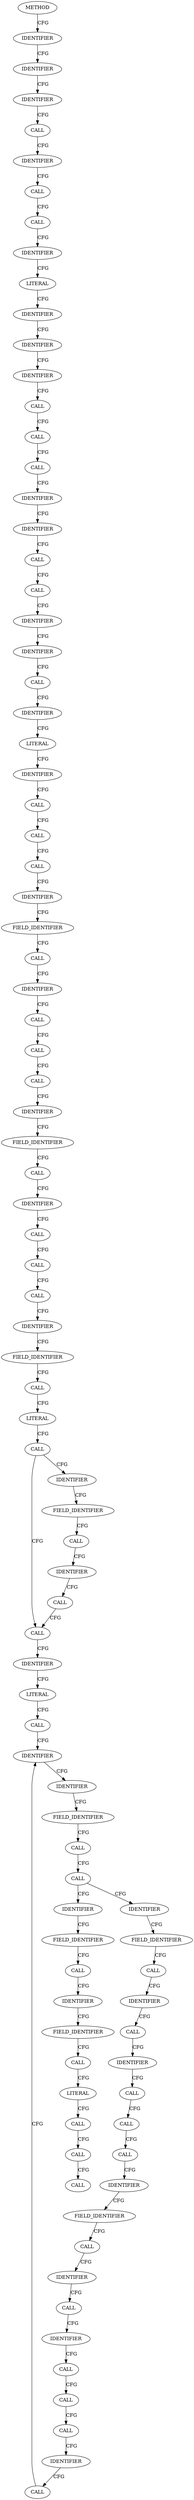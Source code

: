 strict digraph "" {
	node [label="\N"];
	1478	[ARGUMENT_INDEX=2,
		CODE=expected_crc,
		COLUMN_NUMBER=13,
		LINE_NUMBER=503,
		NAME=expected_crc,
		ORDER=2,
		TYPE_FULL_NAME=u32,
		filename="messenger_v2.c",
		label=IDENTIFIER];
	1476	[ARGUMENT_INDEX=-1,
		CODE="crc != expected_crc",
		COLUMN_NUMBER=6,
		DISPATCH_TYPE=STATIC_DISPATCH,
		LINE_NUMBER=503,
		METHOD_FULL_NAME="<operator>.notEquals",
		NAME="<operator>.notEquals",
		ORDER=1,
		TYPE_FULL_NAME="<empty>",
		filename="messenger_v2.c",
		label=CALL];
	1478 -> 1476	[label=CFG];
	1488	[ARGUMENT_INDEX=1,
		CODE=desc,
		COLUMN_NUMBER=9,
		LINE_NUMBER=509,
		NAME=desc,
		ORDER=1,
		TYPE_FULL_NAME="ceph_frame_desc*",
		filename="messenger_v2.c",
		label=IDENTIFIER];
	1476 -> 1488	[label=CFG];
	1489	[ARGUMENT_INDEX=2,
		CODE=0,
		COLUMN_NUMBER=15,
		LINE_NUMBER=509,
		ORDER=2,
		TYPE_FULL_NAME=int,
		filename="messenger_v2.c",
		label=LITERAL];
	1492	[ARGUMENT_INDEX=1,
		CODE=desc,
		COLUMN_NUMBER=26,
		LINE_NUMBER=509,
		NAME=desc,
		ORDER=1,
		TYPE_FULL_NAME="ceph_frame_desc*",
		filename="messenger_v2.c",
		label=IDENTIFIER];
	1489 -> 1492	[label=CFG];
	1491	[ARGUMENT_INDEX=1,
		CODE="*desc",
		COLUMN_NUMBER=25,
		DISPATCH_TYPE=STATIC_DISPATCH,
		LINE_NUMBER=509,
		METHOD_FULL_NAME="<operator>.indirection",
		NAME="<operator>.indirection",
		ORDER=1,
		TYPE_FULL_NAME="<empty>",
		filename="messenger_v2.c",
		label=CALL];
	1492 -> 1491	[label=CFG];
	1495	[ARGUMENT_INDEX=1,
		CODE=desc,
		COLUMN_NUMBER=2,
		LINE_NUMBER=511,
		NAME=desc,
		ORDER=1,
		TYPE_FULL_NAME="ceph_frame_desc*",
		filename="messenger_v2.c",
		label=IDENTIFIER];
	1496	[ARGUMENT_INDEX=2,
		CANONICAL_NAME=fd_tag,
		CODE=fd_tag,
		COLUMN_NUMBER=2,
		LINE_NUMBER=511,
		ORDER=2,
		filename="messenger_v2.c",
		label=FIELD_IDENTIFIER];
	1495 -> 1496	[label=CFG];
	1494	[ARGUMENT_INDEX=1,
		CODE="desc->fd_tag",
		COLUMN_NUMBER=2,
		DISPATCH_TYPE=STATIC_DISPATCH,
		LINE_NUMBER=511,
		METHOD_FULL_NAME="<operator>.indirectFieldAccess",
		NAME="<operator>.indirectFieldAccess",
		ORDER=1,
		TYPE_FULL_NAME="<empty>",
		filename="messenger_v2.c",
		label=CALL];
	1496 -> 1494	[label=CFG];
	1535	[ARGUMENT_INDEX=2,
		CODE="desc->fd_seg_cnt",
		COLUMN_NUMBER=18,
		DISPATCH_TYPE=STATIC_DISPATCH,
		LINE_NUMBER=518,
		METHOD_FULL_NAME="<operator>.indirectFieldAccess",
		NAME="<operator>.indirectFieldAccess",
		ORDER=2,
		TYPE_FULL_NAME="<empty>",
		filename="messenger_v2.c",
		label=CALL];
	1533	[ARGUMENT_INDEX=2,
		CODE="i < desc->fd_seg_cnt",
		COLUMN_NUMBER=14,
		DISPATCH_TYPE=STATIC_DISPATCH,
		LINE_NUMBER=518,
		METHOD_FULL_NAME="<operator>.lessThan",
		NAME="<operator>.lessThan",
		ORDER=2,
		TYPE_FULL_NAME="<empty>",
		filename="messenger_v2.c",
		label=CALL];
	1535 -> 1533	[label=CFG];
	1563	[ARGUMENT_INDEX=1,
		CODE=desc,
		COLUMN_NUMBER=7,
		LINE_NUMBER=527,
		NAME=desc,
		ORDER=1,
		TYPE_FULL_NAME="ceph_frame_desc*",
		filename="messenger_v2.c",
		label=IDENTIFIER];
	1533 -> 1563	[label=CFG];
	1544	[ARGUMENT_INDEX=1,
		CODE=desc,
		COLUMN_NUMBER=3,
		LINE_NUMBER=519,
		NAME=desc,
		ORDER=1,
		TYPE_FULL_NAME="ceph_frame_desc*",
		filename="messenger_v2.c",
		label=IDENTIFIER];
	1533 -> 1544	[label=CFG];
	1499	[ARGUMENT_INDEX=1,
		CODE=p,
		COLUMN_NUMBER=32,
		LINE_NUMBER=511,
		NAME=p,
		ORDER=1,
		TYPE_FULL_NAME="void*",
		filename="messenger_v2.c",
		label=IDENTIFIER];
	1498	[ARGUMENT_INDEX=1,
		CODE="&p",
		COLUMN_NUMBER=31,
		DISPATCH_TYPE=STATIC_DISPATCH,
		LINE_NUMBER=511,
		METHOD_FULL_NAME="<operator>.addressOf",
		NAME="<operator>.addressOf",
		ORDER=1,
		TYPE_FULL_NAME="<empty>",
		filename="messenger_v2.c",
		label=CALL];
	1499 -> 1498	[label=CFG];
	1497	[ARGUMENT_INDEX=2,
		CODE="ceph_decode_8(&p)",
		COLUMN_NUMBER=17,
		DISPATCH_TYPE=STATIC_DISPATCH,
		LINE_NUMBER=511,
		METHOD_FULL_NAME=ceph_decode_8,
		NAME=ceph_decode_8,
		ORDER=2,
		TYPE_FULL_NAME="<empty>",
		filename="messenger_v2.c",
		label=CALL];
	1498 -> 1497	[label=CFG];
	1513	[ARGUMENT_INDEX=2,
		CODE=1,
		COLUMN_NUMBER=25,
		LINE_NUMBER=513,
		ORDER=2,
		TYPE_FULL_NAME=int,
		filename="messenger_v2.c",
		label=LITERAL];
	1509	[ARGUMENT_INDEX=1,
		CODE="desc->fd_seg_cnt < 1",
		COLUMN_NUMBER=6,
		DISPATCH_TYPE=STATIC_DISPATCH,
		LINE_NUMBER=513,
		METHOD_FULL_NAME="<operator>.lessThan",
		NAME="<operator>.lessThan",
		ORDER=1,
		TYPE_FULL_NAME="<empty>",
		filename="messenger_v2.c",
		label=CALL];
	1513 -> 1509	[label=CFG];
	1508	[ARGUMENT_INDEX=-1,
		CODE="desc->fd_seg_cnt < 1 ||
	    desc->fd_seg_cnt > CEPH_FRAME_MAX_SEGMENT_COUNT",
		COLUMN_NUMBER=6,
		DISPATCH_TYPE=STATIC_DISPATCH,
		LINE_NUMBER=513,
		METHOD_FULL_NAME="<operator>.logicalOr",
		NAME="<operator>.logicalOr",
		ORDER=1,
		TYPE_FULL_NAME="<empty>",
		filename="messenger_v2.c",
		label=CALL];
	1509 -> 1508	[label=CFG];
	1516	[ARGUMENT_INDEX=1,
		CODE=desc,
		COLUMN_NUMBER=6,
		LINE_NUMBER=514,
		NAME=desc,
		ORDER=1,
		TYPE_FULL_NAME="ceph_frame_desc*",
		filename="messenger_v2.c",
		label=IDENTIFIER];
	1509 -> 1516	[label=CFG];
	1564	[ARGUMENT_INDEX=2,
		CANONICAL_NAME=fd_lens,
		CODE=fd_lens,
		COLUMN_NUMBER=7,
		LINE_NUMBER=527,
		ORDER=2,
		filename="messenger_v2.c",
		label=FIELD_IDENTIFIER];
	1562	[ARGUMENT_INDEX=1,
		CODE="desc->fd_lens",
		COLUMN_NUMBER=7,
		DISPATCH_TYPE=STATIC_DISPATCH,
		LINE_NUMBER=527,
		METHOD_FULL_NAME="<operator>.indirectFieldAccess",
		NAME="<operator>.indirectFieldAccess",
		ORDER=1,
		TYPE_FULL_NAME="<empty>",
		filename="messenger_v2.c",
		label=CALL];
	1564 -> 1562	[label=CFG];
	1567	[ARGUMENT_INDEX=1,
		CODE=desc,
		COLUMN_NUMBER=21,
		LINE_NUMBER=527,
		NAME=desc,
		ORDER=1,
		TYPE_FULL_NAME="ceph_frame_desc*",
		filename="messenger_v2.c",
		label=IDENTIFIER];
	1562 -> 1567	[label=CFG];
	1514	[ARGUMENT_INDEX=2,
		CODE="desc->fd_seg_cnt > CEPH_FRAME_MAX_SEGMENT_COUNT",
		COLUMN_NUMBER=6,
		DISPATCH_TYPE=STATIC_DISPATCH,
		LINE_NUMBER=514,
		METHOD_FULL_NAME="<operator>.greaterThan",
		NAME="<operator>.greaterThan",
		ORDER=2,
		TYPE_FULL_NAME="<empty>",
		filename="messenger_v2.c",
		label=CALL];
	1514 -> 1508	[label=CFG];
	1531	[ARGUMENT_INDEX=1,
		CODE=i,
		COLUMN_NUMBER=7,
		LINE_NUMBER=518,
		NAME=i,
		ORDER=1,
		TYPE_FULL_NAME=int,
		filename="messenger_v2.c",
		label=IDENTIFIER];
	1508 -> 1531	[label=CFG];
	1448	[AST_PARENT_FULL_NAME="messenger_v2.c:<global>",
		AST_PARENT_TYPE=TYPE_DECL,
		CODE="static int decode_preamble(void *p, struct ceph_frame_desc *desc)
{
	void *crcp = p + CEPH_PREAMBLE_LEN - CEPH_CRC_LEN;
	u32 crc, \
expected_crc;
	int i;

	crc = crc32c(0, p, crcp - p);
	expected_crc = get_unaligned_le32(crcp);
	if (crc != expected_crc) {
		pr_\
err(\"bad preamble crc, calculated %u, expected %u\\n\",
		       crc, expected_crc);
		return -EBADMSG;
	}

	memset(desc, 0, sizeof(*\
desc));

	desc->fd_tag = ceph_decode_8(&p);
	desc->fd_seg_cnt = ceph_decode_8(&p);
	if (desc->fd_seg_cnt < 1 ||
	    desc->fd_seg_\
cnt > CEPH_FRAME_MAX_SEGMENT_COUNT) {
		pr_err(\"bad segment count %d\\n\", desc->fd_seg_cnt);
		return -EINVAL;
	}
	for (i = 0; i < \
desc->fd_seg_cnt; i++) {
		desc->fd_lens[i] = ceph_decode_32(&p);
		desc->fd_aligns[i] = ceph_decode_16(&p);
	}

	/*
	 * This would \
fire for FRAME_TAG_WAIT (it has one empty
	 * segment), but we should never get it as client.
	 */
	if (!desc->fd_lens[desc->fd_\
seg_cnt - 1]) {
		pr_err(\"last segment empty\\n\");
		return -EINVAL;
	}

	if (desc->fd_l...",
		COLUMN_NUMBER=1,
		COLUMN_NUMBER_END=1,
		FILENAME="messenger_v2.c",
		FULL_NAME=decode_preamble,
		IS_EXTERNAL=false,
		LINE_NUMBER=495,
		LINE_NUMBER_END=550,
		NAME=decode_preamble,
		ORDER=36,
		SIGNATURE="int decode_preamble (void*,ceph_frame_desc*)",
		filename="messenger_v2.c",
		label=METHOD];
	1454	[ARGUMENT_INDEX=1,
		CODE=crcp,
		COLUMN_NUMBER=8,
		LINE_NUMBER=497,
		NAME=crcp,
		ORDER=1,
		TYPE_FULL_NAME="void*",
		filename="messenger_v2.c",
		label=IDENTIFIER];
	1448 -> 1454	[label=CFG];
	1457	[ARGUMENT_INDEX=1,
		CODE=p,
		COLUMN_NUMBER=15,
		LINE_NUMBER=497,
		NAME=p,
		ORDER=1,
		TYPE_FULL_NAME="void*",
		filename="messenger_v2.c",
		label=IDENTIFIER];
	1454 -> 1457	[label=CFG];
	1563 -> 1564	[label=CFG];
	1458	[ARGUMENT_INDEX=2,
		CODE=CEPH_PREAMBLE_LEN,
		COLUMN_NUMBER=19,
		LINE_NUMBER=497,
		NAME=CEPH_PREAMBLE_LEN,
		ORDER=2,
		TYPE_FULL_NAME=ANY,
		filename="messenger_v2.c",
		label=IDENTIFIER];
	1457 -> 1458	[label=CFG];
	1456	[ARGUMENT_INDEX=1,
		CODE="p + CEPH_PREAMBLE_LEN",
		COLUMN_NUMBER=15,
		DISPATCH_TYPE=STATIC_DISPATCH,
		LINE_NUMBER=497,
		METHOD_FULL_NAME="<operator>.addition",
		NAME="<operator>.addition",
		ORDER=1,
		TYPE_FULL_NAME="<empty>",
		filename="messenger_v2.c",
		label=CALL];
	1458 -> 1456	[label=CFG];
	1459	[ARGUMENT_INDEX=2,
		CODE=CEPH_CRC_LEN,
		COLUMN_NUMBER=39,
		LINE_NUMBER=497,
		NAME=CEPH_CRC_LEN,
		ORDER=2,
		TYPE_FULL_NAME=ANY,
		filename="messenger_v2.c",
		label=IDENTIFIER];
	1455	[ARGUMENT_INDEX=2,
		CODE="p + CEPH_PREAMBLE_LEN - CEPH_CRC_LEN",
		COLUMN_NUMBER=15,
		DISPATCH_TYPE=STATIC_DISPATCH,
		LINE_NUMBER=497,
		METHOD_FULL_NAME="<operator>.subtraction",
		NAME="<operator>.subtraction",
		ORDER=2,
		TYPE_FULL_NAME="<empty>",
		filename="messenger_v2.c",
		label=CALL];
	1459 -> 1455	[label=CFG];
	1453	[ARGUMENT_INDEX=-1,
		CODE="*crcp = p + CEPH_PREAMBLE_LEN - CEPH_CRC_LEN",
		COLUMN_NUMBER=7,
		DISPATCH_TYPE=STATIC_DISPATCH,
		LINE_NUMBER=497,
		METHOD_FULL_NAME="<operator>.assignment",
		NAME="<operator>.assignment",
		ORDER=2,
		TYPE_FULL_NAME="<empty>",
		filename="messenger_v2.c",
		label=CALL];
	1455 -> 1453	[label=CFG];
	1554	[ARGUMENT_INDEX=2,
		CANONICAL_NAME=fd_aligns,
		CODE=fd_aligns,
		COLUMN_NUMBER=3,
		LINE_NUMBER=520,
		ORDER=2,
		filename="messenger_v2.c",
		label=FIELD_IDENTIFIER];
	1552	[ARGUMENT_INDEX=1,
		CODE="desc->fd_aligns",
		COLUMN_NUMBER=3,
		DISPATCH_TYPE=STATIC_DISPATCH,
		LINE_NUMBER=520,
		METHOD_FULL_NAME="<operator>.indirectFieldAccess",
		NAME="<operator>.indirectFieldAccess",
		ORDER=1,
		TYPE_FULL_NAME="<empty>",
		filename="messenger_v2.c",
		label=CALL];
	1554 -> 1552	[label=CFG];
	1555	[ARGUMENT_INDEX=2,
		CODE=i,
		COLUMN_NUMBER=19,
		LINE_NUMBER=520,
		NAME=i,
		ORDER=2,
		TYPE_FULL_NAME=int,
		filename="messenger_v2.c",
		label=IDENTIFIER];
	1552 -> 1555	[label=CFG];
	1543	[ARGUMENT_INDEX=1,
		CODE="desc->fd_lens",
		COLUMN_NUMBER=3,
		DISPATCH_TYPE=STATIC_DISPATCH,
		LINE_NUMBER=519,
		METHOD_FULL_NAME="<operator>.indirectFieldAccess",
		NAME="<operator>.indirectFieldAccess",
		ORDER=1,
		TYPE_FULL_NAME="<empty>",
		filename="messenger_v2.c",
		label=CALL];
	1546	[ARGUMENT_INDEX=2,
		CODE=i,
		COLUMN_NUMBER=17,
		LINE_NUMBER=519,
		NAME=i,
		ORDER=2,
		TYPE_FULL_NAME=int,
		filename="messenger_v2.c",
		label=IDENTIFIER];
	1543 -> 1546	[label=CFG];
	1542	[ARGUMENT_INDEX=1,
		CODE="desc->fd_lens[i]",
		COLUMN_NUMBER=3,
		DISPATCH_TYPE=STATIC_DISPATCH,
		LINE_NUMBER=519,
		METHOD_FULL_NAME="<operator>.indirectIndexAccess",
		NAME="<operator>.indirectIndexAccess",
		ORDER=1,
		TYPE_FULL_NAME="<empty>",
		filename="messenger_v2.c",
		label=CALL];
	1546 -> 1542	[label=CFG];
	1477	[ARGUMENT_INDEX=1,
		CODE=crc,
		COLUMN_NUMBER=6,
		LINE_NUMBER=503,
		NAME=crc,
		ORDER=1,
		TYPE_FULL_NAME=u32,
		filename="messenger_v2.c",
		label=IDENTIFIER];
	1477 -> 1478	[label=CFG];
	1512	[ARGUMENT_INDEX=2,
		CANONICAL_NAME=fd_seg_cnt,
		CODE=fd_seg_cnt,
		COLUMN_NUMBER=6,
		LINE_NUMBER=513,
		ORDER=2,
		filename="messenger_v2.c",
		label=FIELD_IDENTIFIER];
	1510	[ARGUMENT_INDEX=1,
		CODE="desc->fd_seg_cnt",
		COLUMN_NUMBER=6,
		DISPATCH_TYPE=STATIC_DISPATCH,
		LINE_NUMBER=513,
		METHOD_FULL_NAME="<operator>.indirectFieldAccess",
		NAME="<operator>.indirectFieldAccess",
		ORDER=1,
		TYPE_FULL_NAME="<empty>",
		filename="messenger_v2.c",
		label=CALL];
	1512 -> 1510	[label=CFG];
	1510 -> 1513	[label=CFG];
	1470	[ARGUMENT_INDEX=2,
		CODE=p,
		COLUMN_NUMBER=28,
		LINE_NUMBER=501,
		NAME=p,
		ORDER=2,
		TYPE_FULL_NAME="void*",
		filename="messenger_v2.c",
		label=IDENTIFIER];
	1468	[ARGUMENT_INDEX=3,
		CODE="crcp - p",
		COLUMN_NUMBER=21,
		DISPATCH_TYPE=STATIC_DISPATCH,
		LINE_NUMBER=501,
		METHOD_FULL_NAME="<operator>.subtraction",
		NAME="<operator>.subtraction",
		ORDER=3,
		TYPE_FULL_NAME="<empty>",
		filename="messenger_v2.c",
		label=CALL];
	1470 -> 1468	[label=CFG];
	1465	[ARGUMENT_INDEX=2,
		CODE="crc32c(0, p, crcp - p)",
		COLUMN_NUMBER=8,
		DISPATCH_TYPE=STATIC_DISPATCH,
		LINE_NUMBER=501,
		METHOD_FULL_NAME=crc32c,
		NAME=crc32c,
		ORDER=2,
		TYPE_FULL_NAME="<empty>",
		filename="messenger_v2.c",
		label=CALL];
	1468 -> 1465	[label=CFG];
	1545	[ARGUMENT_INDEX=2,
		CANONICAL_NAME=fd_lens,
		CODE=fd_lens,
		COLUMN_NUMBER=3,
		LINE_NUMBER=519,
		ORDER=2,
		filename="messenger_v2.c",
		label=FIELD_IDENTIFIER];
	1544 -> 1545	[label=CFG];
	1545 -> 1543	[label=CFG];
	1493	[ARGUMENT_INDEX=-1,
		CODE="desc->fd_tag = ceph_decode_8(&p)",
		COLUMN_NUMBER=2,
		DISPATCH_TYPE=STATIC_DISPATCH,
		LINE_NUMBER=511,
		METHOD_FULL_NAME="<operator>.assignment",
		NAME="<operator>.assignment",
		ORDER=10,
		TYPE_FULL_NAME="<empty>",
		filename="messenger_v2.c",
		label=CALL];
	1497 -> 1493	[label=CFG];
	1502	[ARGUMENT_INDEX=1,
		CODE=desc,
		COLUMN_NUMBER=2,
		LINE_NUMBER=512,
		NAME=desc,
		ORDER=1,
		TYPE_FULL_NAME="ceph_frame_desc*",
		filename="messenger_v2.c",
		label=IDENTIFIER];
	1493 -> 1502	[label=CFG];
	1494 -> 1499	[label=CFG];
	1515	[ARGUMENT_INDEX=1,
		CODE="desc->fd_seg_cnt",
		COLUMN_NUMBER=6,
		DISPATCH_TYPE=STATIC_DISPATCH,
		LINE_NUMBER=514,
		METHOD_FULL_NAME="<operator>.indirectFieldAccess",
		NAME="<operator>.indirectFieldAccess",
		ORDER=1,
		TYPE_FULL_NAME="<empty>",
		filename="messenger_v2.c",
		label=CALL];
	1518	[ARGUMENT_INDEX=2,
		CODE=CEPH_FRAME_MAX_SEGMENT_COUNT,
		COLUMN_NUMBER=25,
		LINE_NUMBER=514,
		NAME=CEPH_FRAME_MAX_SEGMENT_COUNT,
		ORDER=2,
		TYPE_FULL_NAME=ANY,
		filename="messenger_v2.c",
		label=IDENTIFIER];
	1515 -> 1518	[label=CFG];
	1518 -> 1514	[label=CFG];
	1466	[ARGUMENT_INDEX=1,
		CODE=0,
		COLUMN_NUMBER=15,
		LINE_NUMBER=501,
		ORDER=1,
		TYPE_FULL_NAME=int,
		filename="messenger_v2.c",
		label=LITERAL];
	1467	[ARGUMENT_INDEX=2,
		CODE=p,
		COLUMN_NUMBER=18,
		LINE_NUMBER=501,
		NAME=p,
		ORDER=2,
		TYPE_FULL_NAME="void*",
		filename="messenger_v2.c",
		label=IDENTIFIER];
	1466 -> 1467	[label=CFG];
	1469	[ARGUMENT_INDEX=1,
		CODE=crcp,
		COLUMN_NUMBER=21,
		LINE_NUMBER=501,
		NAME=crcp,
		ORDER=1,
		TYPE_FULL_NAME="void*",
		filename="messenger_v2.c",
		label=IDENTIFIER];
	1467 -> 1469	[label=CFG];
	1490	[ARGUMENT_INDEX=3,
		CODE="sizeof(*desc)",
		COLUMN_NUMBER=18,
		DISPATCH_TYPE=STATIC_DISPATCH,
		LINE_NUMBER=509,
		METHOD_FULL_NAME="<operator>.sizeOf",
		NAME="<operator>.sizeOf",
		ORDER=3,
		TYPE_FULL_NAME="<empty>",
		filename="messenger_v2.c",
		label=CALL];
	1487	[ARGUMENT_INDEX=-1,
		CODE="memset(desc, 0, sizeof(*desc))",
		COLUMN_NUMBER=2,
		DISPATCH_TYPE=STATIC_DISPATCH,
		LINE_NUMBER=509,
		METHOD_FULL_NAME=memset,
		NAME=memset,
		ORDER=9,
		TYPE_FULL_NAME="<empty>",
		filename="messenger_v2.c",
		label=CALL];
	1490 -> 1487	[label=CFG];
	1487 -> 1495	[label=CFG];
	1532	[ARGUMENT_INDEX=2,
		CODE=0,
		COLUMN_NUMBER=11,
		LINE_NUMBER=518,
		ORDER=2,
		TYPE_FULL_NAME=int,
		filename="messenger_v2.c",
		label=LITERAL];
	1531 -> 1532	[label=CFG];
	1530	[ARGUMENT_INDEX=-1,
		CODE="i = 0",
		COLUMN_NUMBER=7,
		DISPATCH_TYPE=STATIC_DISPATCH,
		LINE_NUMBER=518,
		METHOD_FULL_NAME="<operator>.assignment",
		NAME="<operator>.assignment",
		ORDER=1,
		TYPE_FULL_NAME="<empty>",
		filename="messenger_v2.c",
		label=CALL];
	1532 -> 1530	[label=CFG];
	1550	[ARGUMENT_INDEX=-1,
		CODE="desc->fd_aligns[i] = ceph_decode_16(&p)",
		COLUMN_NUMBER=3,
		DISPATCH_TYPE=STATIC_DISPATCH,
		LINE_NUMBER=520,
		METHOD_FULL_NAME="<operator>.assignment",
		NAME="<operator>.assignment",
		ORDER=2,
		TYPE_FULL_NAME="<empty>",
		filename="messenger_v2.c",
		label=CALL];
	1539	[ARGUMENT_INDEX=1,
		CODE=i,
		COLUMN_NUMBER=36,
		LINE_NUMBER=518,
		NAME=i,
		ORDER=1,
		TYPE_FULL_NAME=int,
		filename="messenger_v2.c",
		label=IDENTIFIER];
	1550 -> 1539	[label=CFG];
	1538	[ARGUMENT_INDEX=3,
		CODE="i++",
		COLUMN_NUMBER=36,
		DISPATCH_TYPE=STATIC_DISPATCH,
		LINE_NUMBER=518,
		METHOD_FULL_NAME="<operator>.postIncrement",
		NAME="<operator>.postIncrement",
		ORDER=3,
		TYPE_FULL_NAME="<empty>",
		filename="messenger_v2.c",
		label=CALL];
	1539 -> 1538	[label=CFG];
	1456 -> 1459	[label=CFG];
	1469 -> 1470	[label=CFG];
	1464	[ARGUMENT_INDEX=1,
		CODE=crc,
		COLUMN_NUMBER=2,
		LINE_NUMBER=501,
		NAME=crc,
		ORDER=1,
		TYPE_FULL_NAME=u32,
		filename="messenger_v2.c",
		label=IDENTIFIER];
	1464 -> 1466	[label=CFG];
	1551	[ARGUMENT_INDEX=1,
		CODE="desc->fd_aligns[i]",
		COLUMN_NUMBER=3,
		DISPATCH_TYPE=STATIC_DISPATCH,
		LINE_NUMBER=520,
		METHOD_FULL_NAME="<operator>.indirectIndexAccess",
		NAME="<operator>.indirectIndexAccess",
		ORDER=1,
		TYPE_FULL_NAME="<empty>",
		filename="messenger_v2.c",
		label=CALL];
	1558	[ARGUMENT_INDEX=1,
		CODE=p,
		COLUMN_NUMBER=40,
		LINE_NUMBER=520,
		NAME=p,
		ORDER=1,
		TYPE_FULL_NAME="void*",
		filename="messenger_v2.c",
		label=IDENTIFIER];
	1551 -> 1558	[label=CFG];
	1557	[ARGUMENT_INDEX=1,
		CODE="&p",
		COLUMN_NUMBER=39,
		DISPATCH_TYPE=STATIC_DISPATCH,
		LINE_NUMBER=520,
		METHOD_FULL_NAME="<operator>.addressOf",
		NAME="<operator>.addressOf",
		ORDER=1,
		TYPE_FULL_NAME="<empty>",
		filename="messenger_v2.c",
		label=CALL];
	1558 -> 1557	[label=CFG];
	1534	[ARGUMENT_INDEX=1,
		CODE=i,
		COLUMN_NUMBER=14,
		LINE_NUMBER=518,
		NAME=i,
		ORDER=1,
		TYPE_FULL_NAME=int,
		filename="messenger_v2.c",
		label=IDENTIFIER];
	1536	[ARGUMENT_INDEX=1,
		CODE=desc,
		COLUMN_NUMBER=18,
		LINE_NUMBER=518,
		NAME=desc,
		ORDER=1,
		TYPE_FULL_NAME="ceph_frame_desc*",
		filename="messenger_v2.c",
		label=IDENTIFIER];
	1534 -> 1536	[label=CFG];
	1537	[ARGUMENT_INDEX=2,
		CANONICAL_NAME=fd_seg_cnt,
		CODE=fd_seg_cnt,
		COLUMN_NUMBER=18,
		LINE_NUMBER=518,
		ORDER=2,
		filename="messenger_v2.c",
		label=FIELD_IDENTIFIER];
	1536 -> 1537	[label=CFG];
	1471	[ARGUMENT_INDEX=-1,
		CODE="expected_crc = get_unaligned_le32(crcp)",
		COLUMN_NUMBER=2,
		DISPATCH_TYPE=STATIC_DISPATCH,
		LINE_NUMBER=502,
		METHOD_FULL_NAME="<operator>.assignment",
		NAME="<operator>.assignment",
		ORDER=7,
		TYPE_FULL_NAME="<empty>",
		filename="messenger_v2.c",
		label=CALL];
	1471 -> 1477	[label=CFG];
	1453 -> 1464	[label=CFG];
	1501	[ARGUMENT_INDEX=1,
		CODE="desc->fd_seg_cnt",
		COLUMN_NUMBER=2,
		DISPATCH_TYPE=STATIC_DISPATCH,
		LINE_NUMBER=512,
		METHOD_FULL_NAME="<operator>.indirectFieldAccess",
		NAME="<operator>.indirectFieldAccess",
		ORDER=1,
		TYPE_FULL_NAME="<empty>",
		filename="messenger_v2.c",
		label=CALL];
	1506	[ARGUMENT_INDEX=1,
		CODE=p,
		COLUMN_NUMBER=36,
		LINE_NUMBER=512,
		NAME=p,
		ORDER=1,
		TYPE_FULL_NAME="void*",
		filename="messenger_v2.c",
		label=IDENTIFIER];
	1501 -> 1506	[label=CFG];
	1505	[ARGUMENT_INDEX=1,
		CODE="&p",
		COLUMN_NUMBER=35,
		DISPATCH_TYPE=STATIC_DISPATCH,
		LINE_NUMBER=512,
		METHOD_FULL_NAME="<operator>.addressOf",
		NAME="<operator>.addressOf",
		ORDER=1,
		TYPE_FULL_NAME="<empty>",
		filename="messenger_v2.c",
		label=CALL];
	1506 -> 1505	[label=CFG];
	1561	[ARGUMENT_INDEX=1,
		CODE="desc->fd_lens[desc->fd_seg_cnt - 1]",
		COLUMN_NUMBER=7,
		DISPATCH_TYPE=STATIC_DISPATCH,
		LINE_NUMBER=527,
		METHOD_FULL_NAME="<operator>.indirectIndexAccess",
		NAME="<operator>.indirectIndexAccess",
		ORDER=1,
		TYPE_FULL_NAME="<empty>",
		filename="messenger_v2.c",
		label=CALL];
	1560	[ARGUMENT_INDEX=-1,
		CODE="!desc->fd_lens[desc->fd_seg_cnt - 1]",
		COLUMN_NUMBER=6,
		DISPATCH_TYPE=STATIC_DISPATCH,
		LINE_NUMBER=527,
		METHOD_FULL_NAME="<operator>.logicalNot",
		NAME="<operator>.logicalNot",
		ORDER=1,
		TYPE_FULL_NAME="<empty>",
		filename="messenger_v2.c",
		label=CALL];
	1561 -> 1560	[label=CFG];
	1537 -> 1535	[label=CFG];
	1538 -> 1534	[label=CFG];
	1491 -> 1490	[label=CFG];
	1463	[ARGUMENT_INDEX=-1,
		CODE="crc = crc32c(0, p, crcp - p)",
		COLUMN_NUMBER=2,
		DISPATCH_TYPE=STATIC_DISPATCH,
		LINE_NUMBER=501,
		METHOD_FULL_NAME="<operator>.assignment",
		NAME="<operator>.assignment",
		ORDER=6,
		TYPE_FULL_NAME="<empty>",
		filename="messenger_v2.c",
		label=CALL];
	1472	[ARGUMENT_INDEX=1,
		CODE=expected_crc,
		COLUMN_NUMBER=2,
		LINE_NUMBER=502,
		NAME=expected_crc,
		ORDER=1,
		TYPE_FULL_NAME=u32,
		filename="messenger_v2.c",
		label=IDENTIFIER];
	1463 -> 1472	[label=CFG];
	1474	[ARGUMENT_INDEX=1,
		CODE=crcp,
		COLUMN_NUMBER=36,
		LINE_NUMBER=502,
		NAME=crcp,
		ORDER=1,
		TYPE_FULL_NAME="void*",
		filename="messenger_v2.c",
		label=IDENTIFIER];
	1472 -> 1474	[label=CFG];
	1568	[ARGUMENT_INDEX=2,
		CANONICAL_NAME=fd_seg_cnt,
		CODE=fd_seg_cnt,
		COLUMN_NUMBER=21,
		LINE_NUMBER=527,
		ORDER=2,
		filename="messenger_v2.c",
		label=FIELD_IDENTIFIER];
	1567 -> 1568	[label=CFG];
	1566	[ARGUMENT_INDEX=1,
		CODE="desc->fd_seg_cnt",
		COLUMN_NUMBER=21,
		DISPATCH_TYPE=STATIC_DISPATCH,
		LINE_NUMBER=527,
		METHOD_FULL_NAME="<operator>.indirectFieldAccess",
		NAME="<operator>.indirectFieldAccess",
		ORDER=1,
		TYPE_FULL_NAME="<empty>",
		filename="messenger_v2.c",
		label=CALL];
	1568 -> 1566	[label=CFG];
	1556	[ARGUMENT_INDEX=2,
		CODE="ceph_decode_16(&p)",
		COLUMN_NUMBER=24,
		DISPATCH_TYPE=STATIC_DISPATCH,
		LINE_NUMBER=520,
		METHOD_FULL_NAME=ceph_decode_16,
		NAME=ceph_decode_16,
		ORDER=2,
		TYPE_FULL_NAME="<empty>",
		filename="messenger_v2.c",
		label=CALL];
	1557 -> 1556	[label=CFG];
	1503	[ARGUMENT_INDEX=2,
		CANONICAL_NAME=fd_seg_cnt,
		CODE=fd_seg_cnt,
		COLUMN_NUMBER=2,
		LINE_NUMBER=512,
		ORDER=2,
		filename="messenger_v2.c",
		label=FIELD_IDENTIFIER];
	1503 -> 1501	[label=CFG];
	1556 -> 1550	[label=CFG];
	1555 -> 1551	[label=CFG];
	1517	[ARGUMENT_INDEX=2,
		CANONICAL_NAME=fd_seg_cnt,
		CODE=fd_seg_cnt,
		COLUMN_NUMBER=6,
		LINE_NUMBER=514,
		ORDER=2,
		filename="messenger_v2.c",
		label=FIELD_IDENTIFIER];
	1517 -> 1515	[label=CFG];
	1504	[ARGUMENT_INDEX=2,
		CODE="ceph_decode_8(&p)",
		COLUMN_NUMBER=21,
		DISPATCH_TYPE=STATIC_DISPATCH,
		LINE_NUMBER=512,
		METHOD_FULL_NAME=ceph_decode_8,
		NAME=ceph_decode_8,
		ORDER=2,
		TYPE_FULL_NAME="<empty>",
		filename="messenger_v2.c",
		label=CALL];
	1505 -> 1504	[label=CFG];
	1488 -> 1489	[label=CFG];
	1502 -> 1503	[label=CFG];
	1547	[ARGUMENT_INDEX=2,
		CODE="ceph_decode_32(&p)",
		COLUMN_NUMBER=22,
		DISPATCH_TYPE=STATIC_DISPATCH,
		LINE_NUMBER=519,
		METHOD_FULL_NAME=ceph_decode_32,
		NAME=ceph_decode_32,
		ORDER=2,
		TYPE_FULL_NAME="<empty>",
		filename="messenger_v2.c",
		label=CALL];
	1541	[ARGUMENT_INDEX=-1,
		CODE="desc->fd_lens[i] = ceph_decode_32(&p)",
		COLUMN_NUMBER=3,
		DISPATCH_TYPE=STATIC_DISPATCH,
		LINE_NUMBER=519,
		METHOD_FULL_NAME="<operator>.assignment",
		NAME="<operator>.assignment",
		ORDER=1,
		TYPE_FULL_NAME="<empty>",
		filename="messenger_v2.c",
		label=CALL];
	1547 -> 1541	[label=CFG];
	1553	[ARGUMENT_INDEX=1,
		CODE=desc,
		COLUMN_NUMBER=3,
		LINE_NUMBER=520,
		NAME=desc,
		ORDER=1,
		TYPE_FULL_NAME="ceph_frame_desc*",
		filename="messenger_v2.c",
		label=IDENTIFIER];
	1541 -> 1553	[label=CFG];
	1516 -> 1517	[label=CFG];
	1569	[ARGUMENT_INDEX=2,
		CODE=1,
		COLUMN_NUMBER=40,
		LINE_NUMBER=527,
		ORDER=2,
		TYPE_FULL_NAME=int,
		filename="messenger_v2.c",
		label=LITERAL];
	1566 -> 1569	[label=CFG];
	1511	[ARGUMENT_INDEX=1,
		CODE=desc,
		COLUMN_NUMBER=6,
		LINE_NUMBER=513,
		NAME=desc,
		ORDER=1,
		TYPE_FULL_NAME="ceph_frame_desc*",
		filename="messenger_v2.c",
		label=IDENTIFIER];
	1511 -> 1512	[label=CFG];
	1530 -> 1534	[label=CFG];
	1549	[ARGUMENT_INDEX=1,
		CODE=p,
		COLUMN_NUMBER=38,
		LINE_NUMBER=519,
		NAME=p,
		ORDER=1,
		TYPE_FULL_NAME="void*",
		filename="messenger_v2.c",
		label=IDENTIFIER];
	1548	[ARGUMENT_INDEX=1,
		CODE="&p",
		COLUMN_NUMBER=37,
		DISPATCH_TYPE=STATIC_DISPATCH,
		LINE_NUMBER=519,
		METHOD_FULL_NAME="<operator>.addressOf",
		NAME="<operator>.addressOf",
		ORDER=1,
		TYPE_FULL_NAME="<empty>",
		filename="messenger_v2.c",
		label=CALL];
	1549 -> 1548	[label=CFG];
	1548 -> 1547	[label=CFG];
	1473	[ARGUMENT_INDEX=2,
		CODE="get_unaligned_le32(crcp)",
		COLUMN_NUMBER=17,
		DISPATCH_TYPE=STATIC_DISPATCH,
		LINE_NUMBER=502,
		METHOD_FULL_NAME=get_unaligned_le32,
		NAME=get_unaligned_le32,
		ORDER=2,
		TYPE_FULL_NAME="<empty>",
		filename="messenger_v2.c",
		label=CALL];
	1474 -> 1473	[label=CFG];
	1500	[ARGUMENT_INDEX=-1,
		CODE="desc->fd_seg_cnt = ceph_decode_8(&p)",
		COLUMN_NUMBER=2,
		DISPATCH_TYPE=STATIC_DISPATCH,
		LINE_NUMBER=512,
		METHOD_FULL_NAME="<operator>.assignment",
		NAME="<operator>.assignment",
		ORDER=11,
		TYPE_FULL_NAME="<empty>",
		filename="messenger_v2.c",
		label=CALL];
	1500 -> 1511	[label=CFG];
	1542 -> 1549	[label=CFG];
	1565	[ARGUMENT_INDEX=2,
		CODE="desc->fd_seg_cnt - 1",
		COLUMN_NUMBER=21,
		DISPATCH_TYPE=STATIC_DISPATCH,
		LINE_NUMBER=527,
		METHOD_FULL_NAME="<operator>.subtraction",
		NAME="<operator>.subtraction",
		ORDER=2,
		TYPE_FULL_NAME="<empty>",
		filename="messenger_v2.c",
		label=CALL];
	1569 -> 1565	[label=CFG];
	1565 -> 1561	[label=CFG];
	1553 -> 1554	[label=CFG];
	1465 -> 1463	[label=CFG];
	1504 -> 1500	[label=CFG];
	1473 -> 1471	[label=CFG];
}
